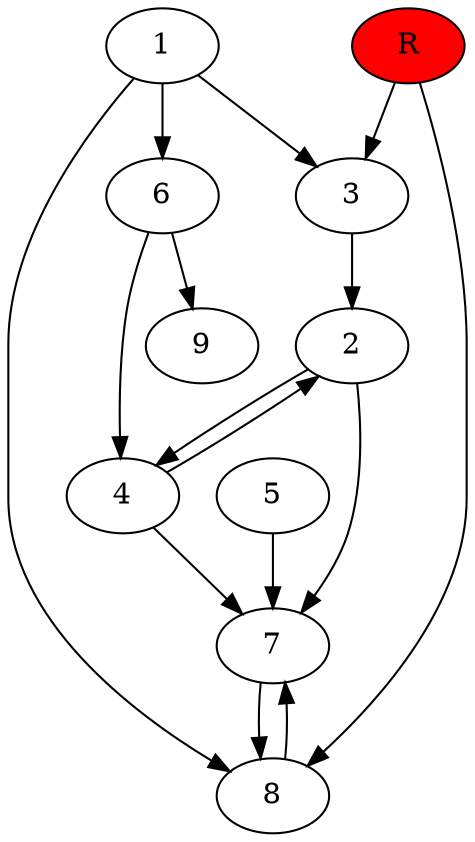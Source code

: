 digraph prb39227 {
	1
	2
	3
	4
	5
	6
	7
	8
	R [fillcolor="#ff0000" style=filled]
	1 -> 3
	1 -> 6
	1 -> 8
	2 -> 4
	2 -> 7
	3 -> 2
	4 -> 2
	4 -> 7
	5 -> 7
	6 -> 4
	6 -> 9
	7 -> 8
	8 -> 7
	R -> 3
	R -> 8
}
